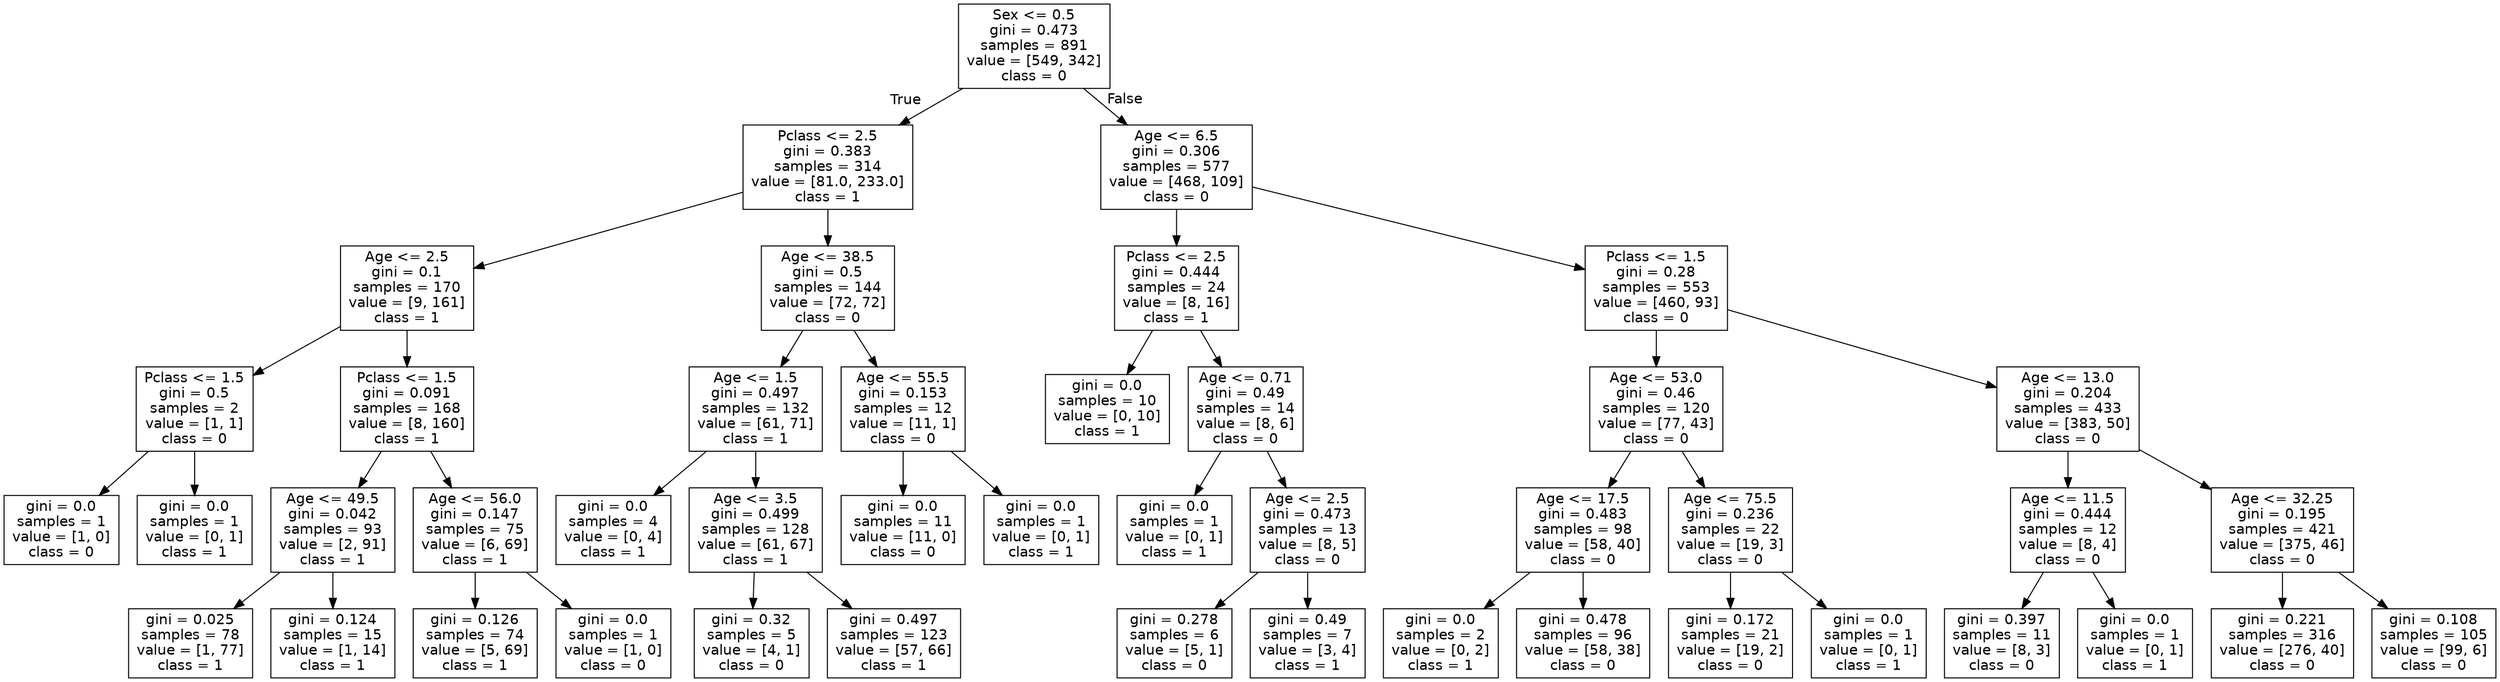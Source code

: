 digraph Tree {
node [shape=box, fontname="helvetica"] ;
edge [fontname="helvetica"] ;
0 [label="Sex <= 0.5\ngini = 0.473\nsamples = 891\nvalue = [549, 342]\nclass = 0"] ;
1 [label="Pclass <= 2.5\ngini = 0.383\nsamples = 314\nvalue = [81.0, 233.0]\nclass = 1"] ;
0 -> 1 [labeldistance=2.5, labelangle=45, headlabel="True"] ;
2 [label="Age <= 2.5\ngini = 0.1\nsamples = 170\nvalue = [9, 161]\nclass = 1"] ;
1 -> 2 ;
3 [label="Pclass <= 1.5\ngini = 0.5\nsamples = 2\nvalue = [1, 1]\nclass = 0"] ;
2 -> 3 ;
4 [label="gini = 0.0\nsamples = 1\nvalue = [1, 0]\nclass = 0"] ;
3 -> 4 ;
5 [label="gini = 0.0\nsamples = 1\nvalue = [0, 1]\nclass = 1"] ;
3 -> 5 ;
6 [label="Pclass <= 1.5\ngini = 0.091\nsamples = 168\nvalue = [8, 160]\nclass = 1"] ;
2 -> 6 ;
7 [label="Age <= 49.5\ngini = 0.042\nsamples = 93\nvalue = [2, 91]\nclass = 1"] ;
6 -> 7 ;
8 [label="gini = 0.025\nsamples = 78\nvalue = [1, 77]\nclass = 1"] ;
7 -> 8 ;
9 [label="gini = 0.124\nsamples = 15\nvalue = [1, 14]\nclass = 1"] ;
7 -> 9 ;
10 [label="Age <= 56.0\ngini = 0.147\nsamples = 75\nvalue = [6, 69]\nclass = 1"] ;
6 -> 10 ;
11 [label="gini = 0.126\nsamples = 74\nvalue = [5, 69]\nclass = 1"] ;
10 -> 11 ;
12 [label="gini = 0.0\nsamples = 1\nvalue = [1, 0]\nclass = 0"] ;
10 -> 12 ;
13 [label="Age <= 38.5\ngini = 0.5\nsamples = 144\nvalue = [72, 72]\nclass = 0"] ;
1 -> 13 ;
14 [label="Age <= 1.5\ngini = 0.497\nsamples = 132\nvalue = [61, 71]\nclass = 1"] ;
13 -> 14 ;
15 [label="gini = 0.0\nsamples = 4\nvalue = [0, 4]\nclass = 1"] ;
14 -> 15 ;
16 [label="Age <= 3.5\ngini = 0.499\nsamples = 128\nvalue = [61, 67]\nclass = 1"] ;
14 -> 16 ;
17 [label="gini = 0.32\nsamples = 5\nvalue = [4, 1]\nclass = 0"] ;
16 -> 17 ;
18 [label="gini = 0.497\nsamples = 123\nvalue = [57, 66]\nclass = 1"] ;
16 -> 18 ;
19 [label="Age <= 55.5\ngini = 0.153\nsamples = 12\nvalue = [11, 1]\nclass = 0"] ;
13 -> 19 ;
20 [label="gini = 0.0\nsamples = 11\nvalue = [11, 0]\nclass = 0"] ;
19 -> 20 ;
21 [label="gini = 0.0\nsamples = 1\nvalue = [0, 1]\nclass = 1"] ;
19 -> 21 ;
22 [label="Age <= 6.5\ngini = 0.306\nsamples = 577\nvalue = [468, 109]\nclass = 0"] ;
0 -> 22 [labeldistance=2.5, labelangle=-45, headlabel="False"] ;
23 [label="Pclass <= 2.5\ngini = 0.444\nsamples = 24\nvalue = [8, 16]\nclass = 1"] ;
22 -> 23 ;
24 [label="gini = 0.0\nsamples = 10\nvalue = [0, 10]\nclass = 1"] ;
23 -> 24 ;
25 [label="Age <= 0.71\ngini = 0.49\nsamples = 14\nvalue = [8, 6]\nclass = 0"] ;
23 -> 25 ;
26 [label="gini = 0.0\nsamples = 1\nvalue = [0, 1]\nclass = 1"] ;
25 -> 26 ;
27 [label="Age <= 2.5\ngini = 0.473\nsamples = 13\nvalue = [8, 5]\nclass = 0"] ;
25 -> 27 ;
28 [label="gini = 0.278\nsamples = 6\nvalue = [5, 1]\nclass = 0"] ;
27 -> 28 ;
29 [label="gini = 0.49\nsamples = 7\nvalue = [3, 4]\nclass = 1"] ;
27 -> 29 ;
30 [label="Pclass <= 1.5\ngini = 0.28\nsamples = 553\nvalue = [460, 93]\nclass = 0"] ;
22 -> 30 ;
31 [label="Age <= 53.0\ngini = 0.46\nsamples = 120\nvalue = [77, 43]\nclass = 0"] ;
30 -> 31 ;
32 [label="Age <= 17.5\ngini = 0.483\nsamples = 98\nvalue = [58, 40]\nclass = 0"] ;
31 -> 32 ;
33 [label="gini = 0.0\nsamples = 2\nvalue = [0, 2]\nclass = 1"] ;
32 -> 33 ;
34 [label="gini = 0.478\nsamples = 96\nvalue = [58, 38]\nclass = 0"] ;
32 -> 34 ;
35 [label="Age <= 75.5\ngini = 0.236\nsamples = 22\nvalue = [19, 3]\nclass = 0"] ;
31 -> 35 ;
36 [label="gini = 0.172\nsamples = 21\nvalue = [19, 2]\nclass = 0"] ;
35 -> 36 ;
37 [label="gini = 0.0\nsamples = 1\nvalue = [0, 1]\nclass = 1"] ;
35 -> 37 ;
38 [label="Age <= 13.0\ngini = 0.204\nsamples = 433\nvalue = [383, 50]\nclass = 0"] ;
30 -> 38 ;
39 [label="Age <= 11.5\ngini = 0.444\nsamples = 12\nvalue = [8, 4]\nclass = 0"] ;
38 -> 39 ;
40 [label="gini = 0.397\nsamples = 11\nvalue = [8, 3]\nclass = 0"] ;
39 -> 40 ;
41 [label="gini = 0.0\nsamples = 1\nvalue = [0, 1]\nclass = 1"] ;
39 -> 41 ;
42 [label="Age <= 32.25\ngini = 0.195\nsamples = 421\nvalue = [375, 46]\nclass = 0"] ;
38 -> 42 ;
43 [label="gini = 0.221\nsamples = 316\nvalue = [276, 40]\nclass = 0"] ;
42 -> 43 ;
44 [label="gini = 0.108\nsamples = 105\nvalue = [99, 6]\nclass = 0"] ;
42 -> 44 ;
}
